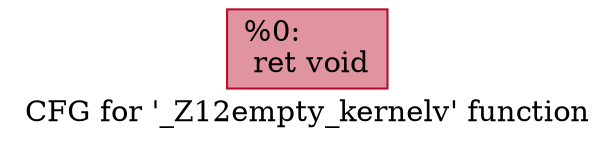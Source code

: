 digraph "CFG for '_Z12empty_kernelv' function" {
	label="CFG for '_Z12empty_kernelv' function";

	Node0x63451a0 [shape=record,color="#b70d28ff", style=filled, fillcolor="#b70d2870",label="{%0:\l  ret void\l}"];
}

